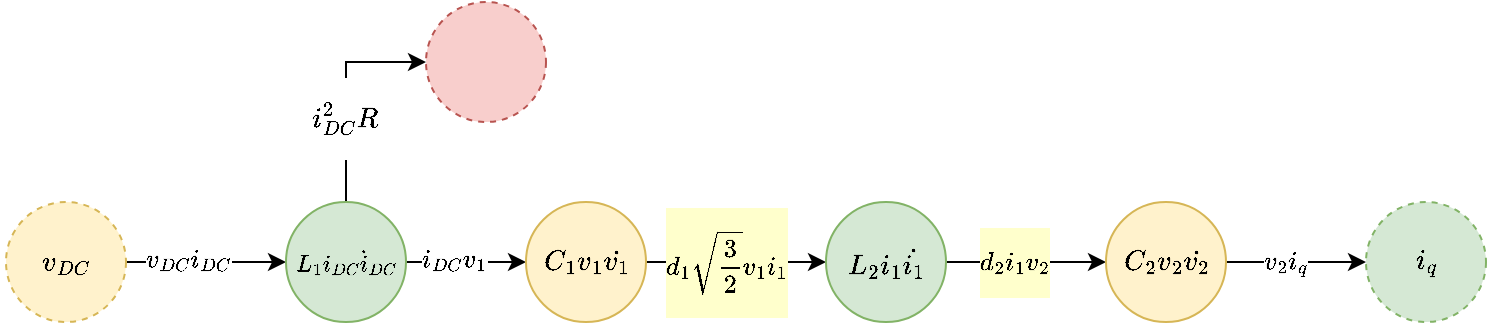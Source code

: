 <mxfile version="14.1.8" type="device"><diagram id="qkD1Uyv4oJS3TJNYdxAf" name="Page-1"><mxGraphModel dx="1264" dy="592" grid="1" gridSize="10" guides="1" tooltips="1" connect="1" arrows="1" fold="1" page="1" pageScale="1" pageWidth="850" pageHeight="1100" math="1" shadow="0"><root><mxCell id="0"/><mxCell id="1" parent="0"/><mxCell id="KrP2umfjc1I0FBW_F1Zc-14" style="edgeStyle=orthogonalEdgeStyle;rounded=0;orthogonalLoop=1;jettySize=auto;html=1;exitX=1;exitY=0.5;exitDx=0;exitDy=0;entryX=0;entryY=0.5;entryDx=0;entryDy=0;labelBackgroundColor=none;" parent="1" source="KrP2umfjc1I0FBW_F1Zc-1" target="KrP2umfjc1I0FBW_F1Zc-2" edge="1"><mxGeometry relative="1" as="geometry"/></mxCell><mxCell id="KrP2umfjc1I0FBW_F1Zc-20" value="$$v_{DC}i_{DC}$$" style="edgeLabel;html=1;align=center;verticalAlign=middle;resizable=0;points=[];" parent="KrP2umfjc1I0FBW_F1Zc-14" vertex="1" connectable="0"><mxGeometry x="-0.233" y="1" relative="1" as="geometry"><mxPoint as="offset"/></mxGeometry></mxCell><mxCell id="KrP2umfjc1I0FBW_F1Zc-1" value="$$v_{DC}$$" style="ellipse;whiteSpace=wrap;html=1;aspect=fixed;dashed=1;fillColor=#fff2cc;strokeColor=#d6b656;" parent="1" vertex="1"><mxGeometry x="60" y="160" width="60" height="60" as="geometry"/></mxCell><mxCell id="KrP2umfjc1I0FBW_F1Zc-4" style="edgeStyle=orthogonalEdgeStyle;rounded=0;orthogonalLoop=1;jettySize=auto;html=1;exitX=0.5;exitY=0;exitDx=0;exitDy=0;entryX=0;entryY=0.5;entryDx=0;entryDy=0;labelPosition=center;verticalLabelPosition=middle;align=center;verticalAlign=middle;labelBackgroundColor=none;" parent="1" source="KrP2umfjc1I0FBW_F1Zc-2" target="KrP2umfjc1I0FBW_F1Zc-3" edge="1"><mxGeometry relative="1" as="geometry"/></mxCell><mxCell id="KrP2umfjc1I0FBW_F1Zc-5" value="&lt;span style=&quot;font-size: 12px ; background-color: rgb(248 , 249 , 250)&quot;&gt;$$i_{DC}^2R$$&lt;/span&gt;" style="edgeLabel;html=1;align=center;verticalAlign=middle;resizable=0;points=[];" parent="KrP2umfjc1I0FBW_F1Zc-4" vertex="1" connectable="0"><mxGeometry x="-0.231" y="1" relative="1" as="geometry"><mxPoint as="offset"/></mxGeometry></mxCell><mxCell id="KrP2umfjc1I0FBW_F1Zc-15" style="edgeStyle=orthogonalEdgeStyle;rounded=0;orthogonalLoop=1;jettySize=auto;html=1;exitX=1;exitY=0.5;exitDx=0;exitDy=0;entryX=0;entryY=0.5;entryDx=0;entryDy=0;labelBackgroundColor=none;" parent="1" source="KrP2umfjc1I0FBW_F1Zc-2" target="KrP2umfjc1I0FBW_F1Zc-6" edge="1"><mxGeometry relative="1" as="geometry"/></mxCell><mxCell id="KrP2umfjc1I0FBW_F1Zc-21" value="$$i_{DC}v_1$$" style="edgeLabel;html=1;align=center;verticalAlign=middle;resizable=0;points=[];" parent="KrP2umfjc1I0FBW_F1Zc-15" vertex="1" connectable="0"><mxGeometry x="-0.195" y="1" relative="1" as="geometry"><mxPoint as="offset"/></mxGeometry></mxCell><mxCell id="KrP2umfjc1I0FBW_F1Zc-2" value="$$L_1i_{DC}\dot{i}_{DC}$$" style="ellipse;whiteSpace=wrap;html=1;aspect=fixed;fillColor=#d5e8d4;strokeColor=#82b366;fontSize=10;" parent="1" vertex="1"><mxGeometry x="200" y="160" width="60" height="60" as="geometry"/></mxCell><mxCell id="KrP2umfjc1I0FBW_F1Zc-3" value="" style="ellipse;whiteSpace=wrap;html=1;aspect=fixed;dashed=1;fillColor=#f8cecc;strokeColor=#b85450;" parent="1" vertex="1"><mxGeometry x="270" y="60" width="60" height="60" as="geometry"/></mxCell><mxCell id="KrP2umfjc1I0FBW_F1Zc-16" style="edgeStyle=orthogonalEdgeStyle;rounded=0;orthogonalLoop=1;jettySize=auto;html=1;exitX=1;exitY=0.5;exitDx=0;exitDy=0;entryX=0;entryY=0.5;entryDx=0;entryDy=0;labelBackgroundColor=none;" parent="1" source="KrP2umfjc1I0FBW_F1Zc-6" target="KrP2umfjc1I0FBW_F1Zc-7" edge="1"><mxGeometry relative="1" as="geometry"/></mxCell><mxCell id="KrP2umfjc1I0FBW_F1Zc-22" value="$$d_1\sqrt{\frac{3}{2}}v_1i_1$$" style="edgeLabel;html=1;align=center;verticalAlign=middle;resizable=0;points=[];labelBackgroundColor=#FFFFCC;" parent="KrP2umfjc1I0FBW_F1Zc-16" vertex="1" connectable="0"><mxGeometry x="-0.203" relative="1" as="geometry"><mxPoint x="4" as="offset"/></mxGeometry></mxCell><mxCell id="KrP2umfjc1I0FBW_F1Zc-6" value="$$C_1v_1\dot{v_1}$$" style="ellipse;whiteSpace=wrap;html=1;aspect=fixed;fillColor=#fff2cc;strokeColor=#d6b656;" parent="1" vertex="1"><mxGeometry x="320" y="160" width="60" height="60" as="geometry"/></mxCell><mxCell id="KrP2umfjc1I0FBW_F1Zc-17" style="edgeStyle=orthogonalEdgeStyle;rounded=0;orthogonalLoop=1;jettySize=auto;html=1;exitX=1;exitY=0.5;exitDx=0;exitDy=0;entryX=0;entryY=0.5;entryDx=0;entryDy=0;labelBackgroundColor=none;" parent="1" source="KrP2umfjc1I0FBW_F1Zc-7" target="KrP2umfjc1I0FBW_F1Zc-8" edge="1"><mxGeometry relative="1" as="geometry"><Array as="points"><mxPoint x="600" y="190"/><mxPoint x="600" y="190"/></Array></mxGeometry></mxCell><mxCell id="KrP2umfjc1I0FBW_F1Zc-23" value="$$d_2i_1v_2$$" style="edgeLabel;html=1;align=center;verticalAlign=middle;resizable=0;points=[];labelBackgroundColor=#FFFFCC;" parent="KrP2umfjc1I0FBW_F1Zc-17" vertex="1" connectable="0"><mxGeometry x="0.333" y="15" relative="1" as="geometry"><mxPoint x="-20" y="15" as="offset"/></mxGeometry></mxCell><mxCell id="KrP2umfjc1I0FBW_F1Zc-7" value="$$L_2i_1\dot{i_1}$$" style="ellipse;whiteSpace=wrap;html=1;aspect=fixed;fillColor=#d5e8d4;strokeColor=#82b366;" parent="1" vertex="1"><mxGeometry x="470" y="160" width="60" height="60" as="geometry"/></mxCell><mxCell id="KrP2umfjc1I0FBW_F1Zc-18" style="edgeStyle=orthogonalEdgeStyle;rounded=0;orthogonalLoop=1;jettySize=auto;html=1;exitX=1;exitY=0.5;exitDx=0;exitDy=0;entryX=0;entryY=0.5;entryDx=0;entryDy=0;labelBackgroundColor=none;" parent="1" source="KrP2umfjc1I0FBW_F1Zc-8" target="KrP2umfjc1I0FBW_F1Zc-9" edge="1"><mxGeometry relative="1" as="geometry"/></mxCell><mxCell id="KrP2umfjc1I0FBW_F1Zc-24" value="$$v_2i_q$$" style="edgeLabel;html=1;align=center;verticalAlign=middle;resizable=0;points=[];" parent="KrP2umfjc1I0FBW_F1Zc-18" vertex="1" connectable="0"><mxGeometry x="-0.187" y="-1" relative="1" as="geometry"><mxPoint y="-1" as="offset"/></mxGeometry></mxCell><mxCell id="KrP2umfjc1I0FBW_F1Zc-8" value="$$C_2v_2\dot{v_2}$$" style="ellipse;whiteSpace=wrap;html=1;aspect=fixed;fillColor=#fff2cc;strokeColor=#d6b656;" parent="1" vertex="1"><mxGeometry x="610" y="160" width="60" height="60" as="geometry"/></mxCell><mxCell id="KrP2umfjc1I0FBW_F1Zc-9" value="$$i_q$$" style="ellipse;whiteSpace=wrap;html=1;aspect=fixed;fillColor=#d5e8d4;strokeColor=#82b366;dashed=1;" parent="1" vertex="1"><mxGeometry x="740" y="160" width="60" height="60" as="geometry"/></mxCell></root></mxGraphModel></diagram></mxfile>